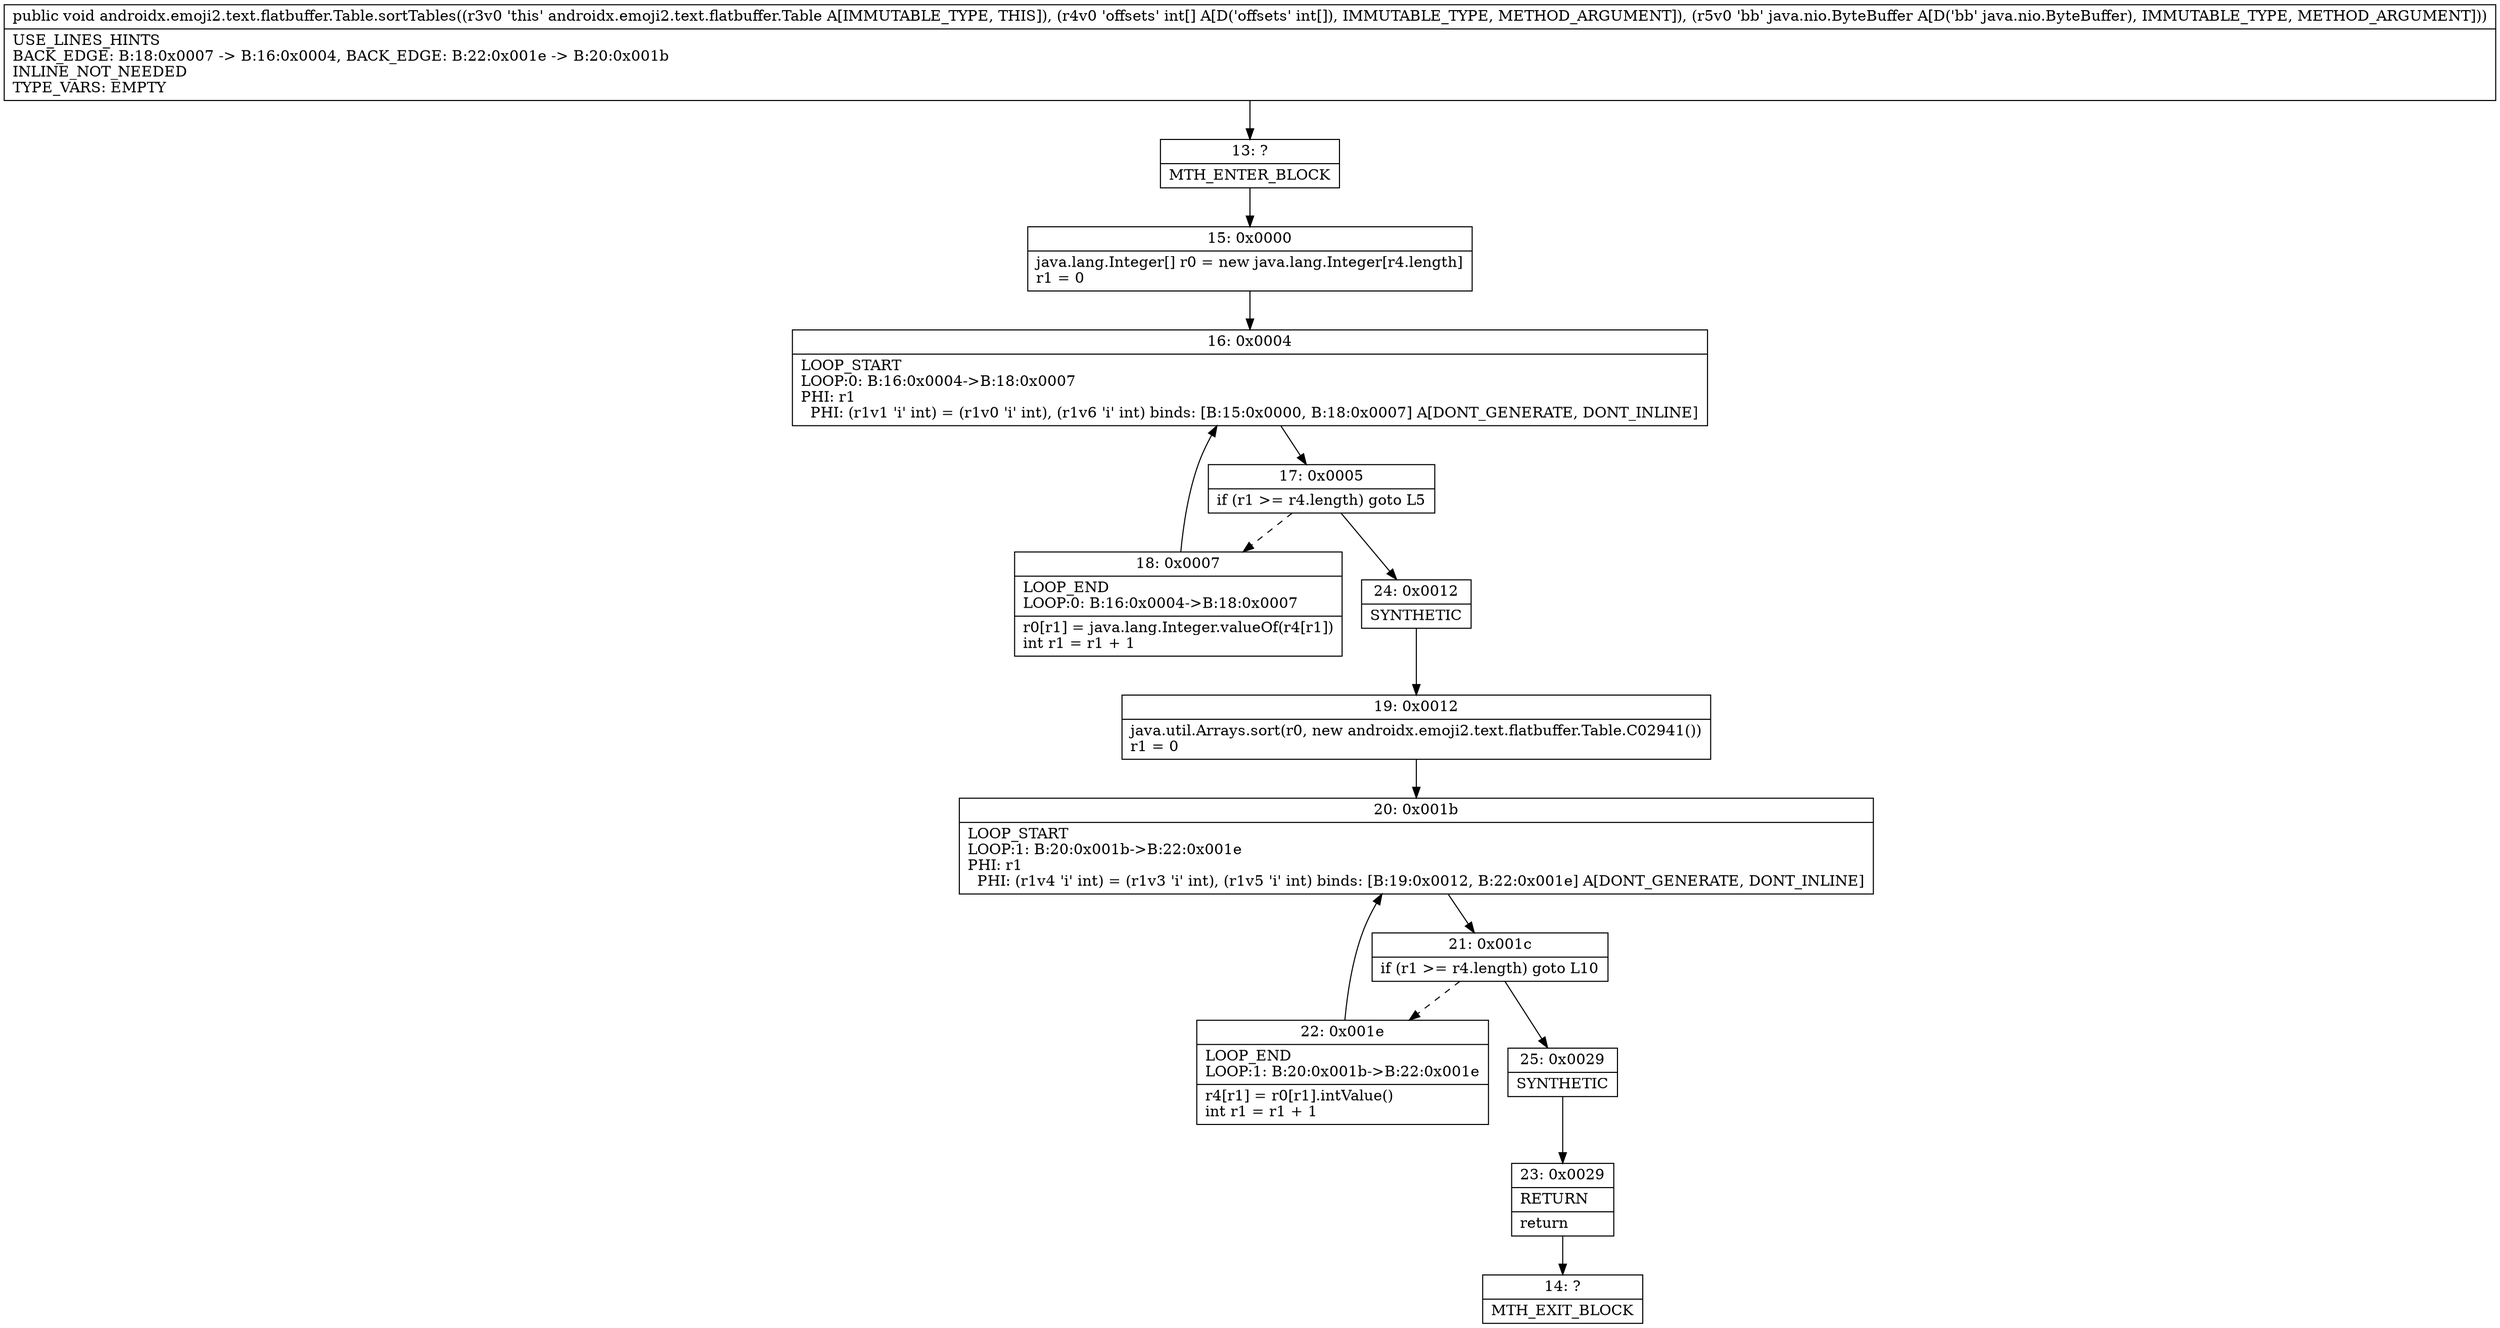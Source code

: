 digraph "CFG forandroidx.emoji2.text.flatbuffer.Table.sortTables([ILjava\/nio\/ByteBuffer;)V" {
Node_13 [shape=record,label="{13\:\ ?|MTH_ENTER_BLOCK\l}"];
Node_15 [shape=record,label="{15\:\ 0x0000|java.lang.Integer[] r0 = new java.lang.Integer[r4.length]\lr1 = 0\l}"];
Node_16 [shape=record,label="{16\:\ 0x0004|LOOP_START\lLOOP:0: B:16:0x0004\-\>B:18:0x0007\lPHI: r1 \l  PHI: (r1v1 'i' int) = (r1v0 'i' int), (r1v6 'i' int) binds: [B:15:0x0000, B:18:0x0007] A[DONT_GENERATE, DONT_INLINE]\l}"];
Node_17 [shape=record,label="{17\:\ 0x0005|if (r1 \>= r4.length) goto L5\l}"];
Node_18 [shape=record,label="{18\:\ 0x0007|LOOP_END\lLOOP:0: B:16:0x0004\-\>B:18:0x0007\l|r0[r1] = java.lang.Integer.valueOf(r4[r1])\lint r1 = r1 + 1\l}"];
Node_24 [shape=record,label="{24\:\ 0x0012|SYNTHETIC\l}"];
Node_19 [shape=record,label="{19\:\ 0x0012|java.util.Arrays.sort(r0, new androidx.emoji2.text.flatbuffer.Table.C02941())\lr1 = 0\l}"];
Node_20 [shape=record,label="{20\:\ 0x001b|LOOP_START\lLOOP:1: B:20:0x001b\-\>B:22:0x001e\lPHI: r1 \l  PHI: (r1v4 'i' int) = (r1v3 'i' int), (r1v5 'i' int) binds: [B:19:0x0012, B:22:0x001e] A[DONT_GENERATE, DONT_INLINE]\l}"];
Node_21 [shape=record,label="{21\:\ 0x001c|if (r1 \>= r4.length) goto L10\l}"];
Node_22 [shape=record,label="{22\:\ 0x001e|LOOP_END\lLOOP:1: B:20:0x001b\-\>B:22:0x001e\l|r4[r1] = r0[r1].intValue()\lint r1 = r1 + 1\l}"];
Node_25 [shape=record,label="{25\:\ 0x0029|SYNTHETIC\l}"];
Node_23 [shape=record,label="{23\:\ 0x0029|RETURN\l|return\l}"];
Node_14 [shape=record,label="{14\:\ ?|MTH_EXIT_BLOCK\l}"];
MethodNode[shape=record,label="{public void androidx.emoji2.text.flatbuffer.Table.sortTables((r3v0 'this' androidx.emoji2.text.flatbuffer.Table A[IMMUTABLE_TYPE, THIS]), (r4v0 'offsets' int[] A[D('offsets' int[]), IMMUTABLE_TYPE, METHOD_ARGUMENT]), (r5v0 'bb' java.nio.ByteBuffer A[D('bb' java.nio.ByteBuffer), IMMUTABLE_TYPE, METHOD_ARGUMENT]))  | USE_LINES_HINTS\lBACK_EDGE: B:18:0x0007 \-\> B:16:0x0004, BACK_EDGE: B:22:0x001e \-\> B:20:0x001b\lINLINE_NOT_NEEDED\lTYPE_VARS: EMPTY\l}"];
MethodNode -> Node_13;Node_13 -> Node_15;
Node_15 -> Node_16;
Node_16 -> Node_17;
Node_17 -> Node_18[style=dashed];
Node_17 -> Node_24;
Node_18 -> Node_16;
Node_24 -> Node_19;
Node_19 -> Node_20;
Node_20 -> Node_21;
Node_21 -> Node_22[style=dashed];
Node_21 -> Node_25;
Node_22 -> Node_20;
Node_25 -> Node_23;
Node_23 -> Node_14;
}

